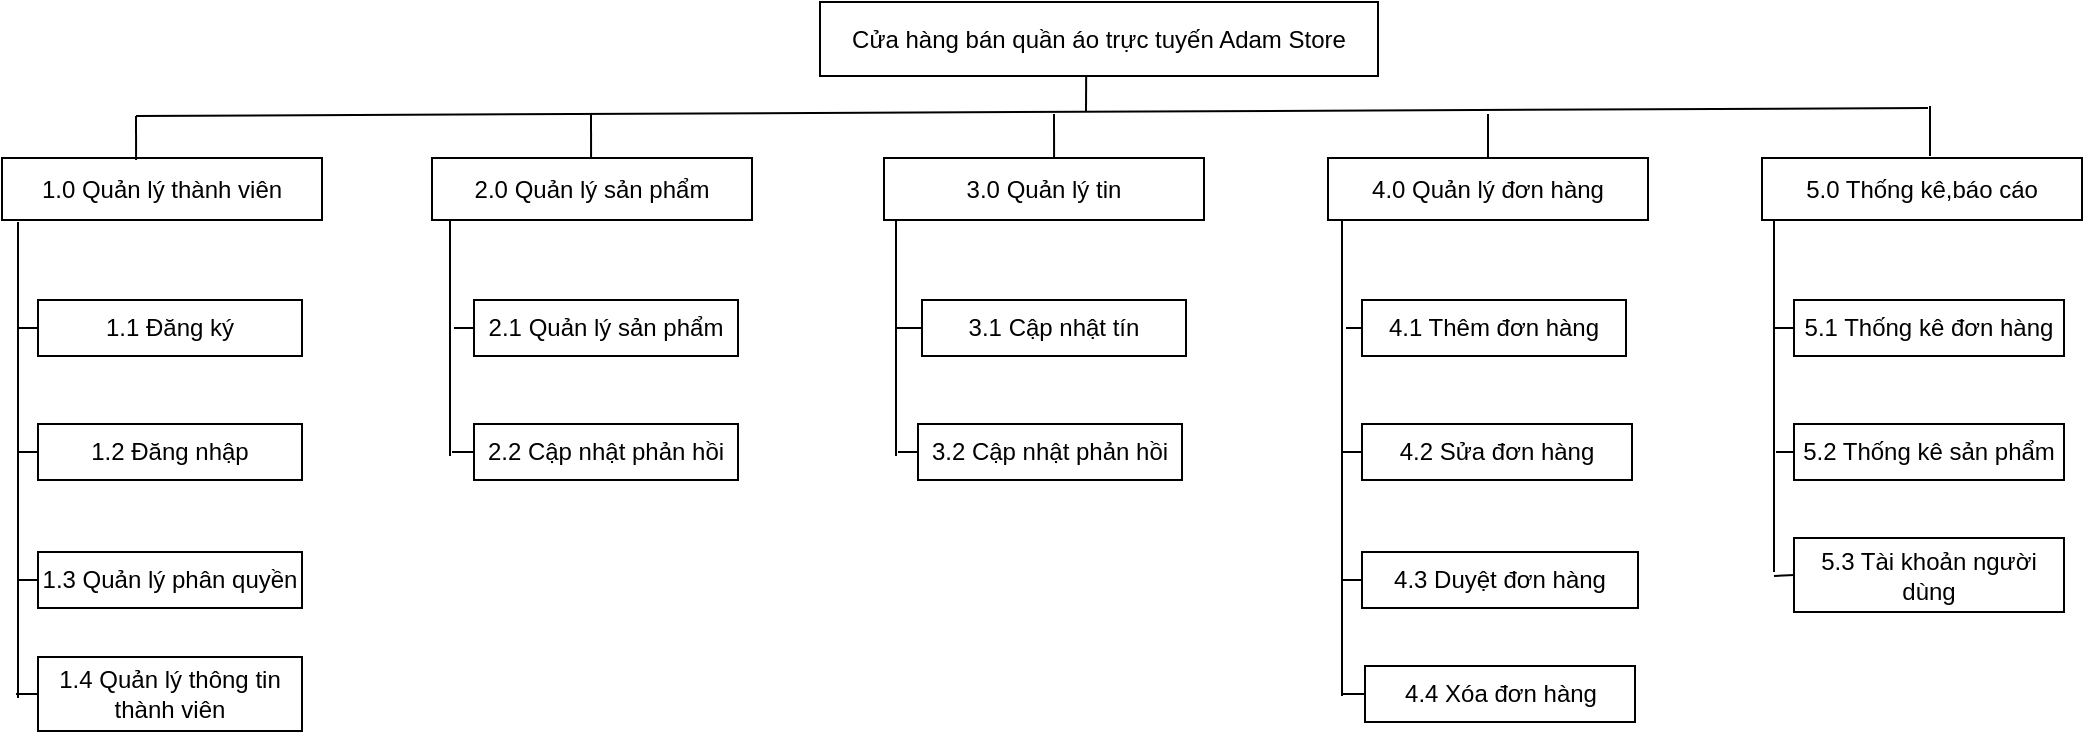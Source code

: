 <mxfile version="19.0.2" type="github">
  <diagram id="Q7r8swIHk41a4yUfuRp7" name="Page-1">
    <mxGraphModel dx="1247" dy="699" grid="0" gridSize="10" guides="1" tooltips="1" connect="1" arrows="1" fold="1" page="1" pageScale="1" pageWidth="827" pageHeight="1169" math="0" shadow="0">
      <root>
        <mxCell id="0" />
        <mxCell id="1" parent="0" />
        <mxCell id="YAWuwkbSx4N-kfHfklyR-1" value="Cửa hàng bán quần áo trực tuyến Adam Store" style="rounded=0;whiteSpace=wrap;html=1;" vertex="1" parent="1">
          <mxGeometry x="493" y="102" width="279" height="37" as="geometry" />
        </mxCell>
        <mxCell id="YAWuwkbSx4N-kfHfklyR-2" value="1.0 Quản lý thành viên" style="rounded=0;whiteSpace=wrap;html=1;" vertex="1" parent="1">
          <mxGeometry x="84" y="180" width="160" height="31" as="geometry" />
        </mxCell>
        <mxCell id="YAWuwkbSx4N-kfHfklyR-3" value="2.0 Quản lý sản phẩm" style="rounded=0;whiteSpace=wrap;html=1;" vertex="1" parent="1">
          <mxGeometry x="299" y="180" width="160" height="31" as="geometry" />
        </mxCell>
        <mxCell id="YAWuwkbSx4N-kfHfklyR-4" value="3.0 Quản lý tin" style="rounded=0;whiteSpace=wrap;html=1;" vertex="1" parent="1">
          <mxGeometry x="525" y="180" width="160" height="31" as="geometry" />
        </mxCell>
        <mxCell id="YAWuwkbSx4N-kfHfklyR-5" value="4.0 Quản lý đơn hàng" style="rounded=0;whiteSpace=wrap;html=1;" vertex="1" parent="1">
          <mxGeometry x="747" y="180" width="160" height="31" as="geometry" />
        </mxCell>
        <mxCell id="YAWuwkbSx4N-kfHfklyR-6" value="5.0 Thống kê,báo cáo" style="rounded=0;whiteSpace=wrap;html=1;" vertex="1" parent="1">
          <mxGeometry x="964" y="180" width="160" height="31" as="geometry" />
        </mxCell>
        <mxCell id="YAWuwkbSx4N-kfHfklyR-7" value="1.1 Đăng ký" style="rounded=0;whiteSpace=wrap;html=1;" vertex="1" parent="1">
          <mxGeometry x="102" y="251" width="132" height="28" as="geometry" />
        </mxCell>
        <mxCell id="YAWuwkbSx4N-kfHfklyR-8" value="1.2 Đăng nhập" style="rounded=0;whiteSpace=wrap;html=1;" vertex="1" parent="1">
          <mxGeometry x="102" y="313" width="132" height="28" as="geometry" />
        </mxCell>
        <mxCell id="YAWuwkbSx4N-kfHfklyR-9" value="1.3 Quản lý phân quyền" style="rounded=0;whiteSpace=wrap;html=1;" vertex="1" parent="1">
          <mxGeometry x="102" y="377" width="132" height="28" as="geometry" />
        </mxCell>
        <mxCell id="YAWuwkbSx4N-kfHfklyR-10" value="1.4 Quản lý thông tin thành viên" style="rounded=0;whiteSpace=wrap;html=1;" vertex="1" parent="1">
          <mxGeometry x="102" y="429.5" width="132" height="37" as="geometry" />
        </mxCell>
        <mxCell id="YAWuwkbSx4N-kfHfklyR-11" value="2.1 Quản lý sản phẩm" style="rounded=0;whiteSpace=wrap;html=1;" vertex="1" parent="1">
          <mxGeometry x="320" y="251" width="132" height="28" as="geometry" />
        </mxCell>
        <mxCell id="YAWuwkbSx4N-kfHfklyR-12" value="2.2 Cập nhật phản hồi" style="rounded=0;whiteSpace=wrap;html=1;" vertex="1" parent="1">
          <mxGeometry x="320" y="313" width="132" height="28" as="geometry" />
        </mxCell>
        <mxCell id="YAWuwkbSx4N-kfHfklyR-13" value="3.1 Cập nhật tín" style="rounded=0;whiteSpace=wrap;html=1;" vertex="1" parent="1">
          <mxGeometry x="544" y="251" width="132" height="28" as="geometry" />
        </mxCell>
        <mxCell id="YAWuwkbSx4N-kfHfklyR-14" value="3.2 Cập nhật phản hồi" style="rounded=0;whiteSpace=wrap;html=1;" vertex="1" parent="1">
          <mxGeometry x="542" y="313" width="132" height="28" as="geometry" />
        </mxCell>
        <mxCell id="YAWuwkbSx4N-kfHfklyR-15" value="4.1 Thêm đơn hàng" style="rounded=0;whiteSpace=wrap;html=1;" vertex="1" parent="1">
          <mxGeometry x="764" y="251" width="132" height="28" as="geometry" />
        </mxCell>
        <mxCell id="YAWuwkbSx4N-kfHfklyR-16" value="4.2 Sửa đơn hàng" style="rounded=0;whiteSpace=wrap;html=1;" vertex="1" parent="1">
          <mxGeometry x="764" y="313" width="135" height="28" as="geometry" />
        </mxCell>
        <mxCell id="YAWuwkbSx4N-kfHfklyR-17" value="4.3 Duyệt đơn hàng" style="rounded=0;whiteSpace=wrap;html=1;" vertex="1" parent="1">
          <mxGeometry x="764" y="377" width="138" height="28" as="geometry" />
        </mxCell>
        <mxCell id="YAWuwkbSx4N-kfHfklyR-18" value="4.4 Xóa đơn hàng" style="rounded=0;whiteSpace=wrap;html=1;" vertex="1" parent="1">
          <mxGeometry x="765.5" y="434" width="135" height="28" as="geometry" />
        </mxCell>
        <mxCell id="YAWuwkbSx4N-kfHfklyR-19" value="5.1 Thống kê đơn hàng" style="rounded=0;whiteSpace=wrap;html=1;" vertex="1" parent="1">
          <mxGeometry x="980" y="251" width="135" height="28" as="geometry" />
        </mxCell>
        <mxCell id="YAWuwkbSx4N-kfHfklyR-20" value="5.2 Thống kê sản phẩm" style="rounded=0;whiteSpace=wrap;html=1;" vertex="1" parent="1">
          <mxGeometry x="980" y="313" width="135" height="28" as="geometry" />
        </mxCell>
        <mxCell id="YAWuwkbSx4N-kfHfklyR-21" value="5.3 Tài khoản người dùng" style="rounded=0;whiteSpace=wrap;html=1;" vertex="1" parent="1">
          <mxGeometry x="980" y="370" width="135" height="37" as="geometry" />
        </mxCell>
        <mxCell id="YAWuwkbSx4N-kfHfklyR-22" value="" style="endArrow=none;html=1;rounded=0;entryX=0.477;entryY=1;entryDx=0;entryDy=0;entryPerimeter=0;" edge="1" parent="1" target="YAWuwkbSx4N-kfHfklyR-1">
          <mxGeometry width="50" height="50" relative="1" as="geometry">
            <mxPoint x="626" y="157" as="sourcePoint" />
            <mxPoint x="624" y="377" as="targetPoint" />
          </mxGeometry>
        </mxCell>
        <mxCell id="YAWuwkbSx4N-kfHfklyR-23" value="" style="endArrow=none;html=1;rounded=0;" edge="1" parent="1">
          <mxGeometry width="50" height="50" relative="1" as="geometry">
            <mxPoint x="151" y="159" as="sourcePoint" />
            <mxPoint x="1047" y="155" as="targetPoint" />
          </mxGeometry>
        </mxCell>
        <mxCell id="YAWuwkbSx4N-kfHfklyR-25" value="" style="endArrow=none;html=1;rounded=0;" edge="1" parent="1">
          <mxGeometry width="50" height="50" relative="1" as="geometry">
            <mxPoint x="92" y="450" as="sourcePoint" />
            <mxPoint x="92" y="212" as="targetPoint" />
          </mxGeometry>
        </mxCell>
        <mxCell id="YAWuwkbSx4N-kfHfklyR-26" value="" style="endArrow=none;html=1;rounded=0;" edge="1" parent="1">
          <mxGeometry width="50" height="50" relative="1" as="geometry">
            <mxPoint x="754" y="449" as="sourcePoint" />
            <mxPoint x="754" y="211" as="targetPoint" />
          </mxGeometry>
        </mxCell>
        <mxCell id="YAWuwkbSx4N-kfHfklyR-27" value="" style="endArrow=none;html=1;rounded=0;" edge="1" parent="1">
          <mxGeometry width="50" height="50" relative="1" as="geometry">
            <mxPoint x="308" y="329" as="sourcePoint" />
            <mxPoint x="308" y="211" as="targetPoint" />
          </mxGeometry>
        </mxCell>
        <mxCell id="YAWuwkbSx4N-kfHfklyR-28" value="" style="endArrow=none;html=1;rounded=0;" edge="1" parent="1">
          <mxGeometry width="50" height="50" relative="1" as="geometry">
            <mxPoint x="531" y="329" as="sourcePoint" />
            <mxPoint x="531" y="211" as="targetPoint" />
          </mxGeometry>
        </mxCell>
        <mxCell id="YAWuwkbSx4N-kfHfklyR-29" value="" style="endArrow=none;html=1;rounded=0;" edge="1" parent="1">
          <mxGeometry width="50" height="50" relative="1" as="geometry">
            <mxPoint x="970" y="387" as="sourcePoint" />
            <mxPoint x="970" y="211" as="targetPoint" />
          </mxGeometry>
        </mxCell>
        <mxCell id="YAWuwkbSx4N-kfHfklyR-30" value="" style="endArrow=none;html=1;rounded=0;exitX=0.419;exitY=0.032;exitDx=0;exitDy=0;exitPerimeter=0;" edge="1" parent="1" source="YAWuwkbSx4N-kfHfklyR-2">
          <mxGeometry width="50" height="50" relative="1" as="geometry">
            <mxPoint x="123" y="165" as="sourcePoint" />
            <mxPoint x="151" y="159" as="targetPoint" />
          </mxGeometry>
        </mxCell>
        <mxCell id="YAWuwkbSx4N-kfHfklyR-31" value="" style="endArrow=none;html=1;rounded=0;exitX=0.419;exitY=0.032;exitDx=0;exitDy=0;exitPerimeter=0;" edge="1" parent="1">
          <mxGeometry width="50" height="50" relative="1" as="geometry">
            <mxPoint x="378.54" y="180.002" as="sourcePoint" />
            <mxPoint x="378.5" y="158.01" as="targetPoint" />
          </mxGeometry>
        </mxCell>
        <mxCell id="YAWuwkbSx4N-kfHfklyR-33" value="" style="endArrow=none;html=1;rounded=0;exitX=0.419;exitY=0.032;exitDx=0;exitDy=0;exitPerimeter=0;" edge="1" parent="1">
          <mxGeometry width="50" height="50" relative="1" as="geometry">
            <mxPoint x="610.04" y="180.002" as="sourcePoint" />
            <mxPoint x="610" y="158.01" as="targetPoint" />
          </mxGeometry>
        </mxCell>
        <mxCell id="YAWuwkbSx4N-kfHfklyR-36" value="" style="endArrow=none;html=1;rounded=0;exitX=0.5;exitY=0;exitDx=0;exitDy=0;" edge="1" parent="1" source="YAWuwkbSx4N-kfHfklyR-5">
          <mxGeometry width="50" height="50" relative="1" as="geometry">
            <mxPoint x="574" y="428" as="sourcePoint" />
            <mxPoint x="827" y="158" as="targetPoint" />
          </mxGeometry>
        </mxCell>
        <mxCell id="YAWuwkbSx4N-kfHfklyR-37" value="" style="endArrow=none;html=1;rounded=0;" edge="1" parent="1">
          <mxGeometry width="50" height="50" relative="1" as="geometry">
            <mxPoint x="1048" y="179" as="sourcePoint" />
            <mxPoint x="1048" y="154" as="targetPoint" />
          </mxGeometry>
        </mxCell>
        <mxCell id="YAWuwkbSx4N-kfHfklyR-38" value="" style="endArrow=none;html=1;rounded=0;entryX=0;entryY=0.5;entryDx=0;entryDy=0;" edge="1" parent="1" target="YAWuwkbSx4N-kfHfklyR-19">
          <mxGeometry width="50" height="50" relative="1" as="geometry">
            <mxPoint x="970" y="265" as="sourcePoint" />
            <mxPoint x="854" y="296" as="targetPoint" />
          </mxGeometry>
        </mxCell>
        <mxCell id="YAWuwkbSx4N-kfHfklyR-40" value="" style="endArrow=none;html=1;rounded=0;entryX=0;entryY=0.5;entryDx=0;entryDy=0;" edge="1" parent="1" target="YAWuwkbSx4N-kfHfklyR-20">
          <mxGeometry width="50" height="50" relative="1" as="geometry">
            <mxPoint x="971" y="327" as="sourcePoint" />
            <mxPoint x="854" y="296" as="targetPoint" />
          </mxGeometry>
        </mxCell>
        <mxCell id="YAWuwkbSx4N-kfHfklyR-41" value="" style="endArrow=none;html=1;rounded=0;entryX=0;entryY=0.5;entryDx=0;entryDy=0;" edge="1" parent="1" target="YAWuwkbSx4N-kfHfklyR-21">
          <mxGeometry width="50" height="50" relative="1" as="geometry">
            <mxPoint x="970" y="389" as="sourcePoint" />
            <mxPoint x="854" y="296" as="targetPoint" />
          </mxGeometry>
        </mxCell>
        <mxCell id="YAWuwkbSx4N-kfHfklyR-42" value="" style="endArrow=none;html=1;rounded=0;entryX=0;entryY=0.5;entryDx=0;entryDy=0;" edge="1" parent="1" target="YAWuwkbSx4N-kfHfklyR-15">
          <mxGeometry width="50" height="50" relative="1" as="geometry">
            <mxPoint x="756" y="265" as="sourcePoint" />
            <mxPoint x="854" y="296" as="targetPoint" />
          </mxGeometry>
        </mxCell>
        <mxCell id="YAWuwkbSx4N-kfHfklyR-45" value="" style="endArrow=none;html=1;rounded=0;entryX=0;entryY=0.5;entryDx=0;entryDy=0;" edge="1" parent="1" target="YAWuwkbSx4N-kfHfklyR-18">
          <mxGeometry width="50" height="50" relative="1" as="geometry">
            <mxPoint x="754" y="448" as="sourcePoint" />
            <mxPoint x="854" y="296" as="targetPoint" />
          </mxGeometry>
        </mxCell>
        <mxCell id="YAWuwkbSx4N-kfHfklyR-46" value="" style="endArrow=none;html=1;rounded=0;exitX=0;exitY=0.5;exitDx=0;exitDy=0;" edge="1" parent="1" source="YAWuwkbSx4N-kfHfklyR-16">
          <mxGeometry width="50" height="50" relative="1" as="geometry">
            <mxPoint x="804" y="346" as="sourcePoint" />
            <mxPoint x="754" y="327" as="targetPoint" />
          </mxGeometry>
        </mxCell>
        <mxCell id="YAWuwkbSx4N-kfHfklyR-47" value="" style="endArrow=none;html=1;rounded=0;entryX=0;entryY=0.5;entryDx=0;entryDy=0;" edge="1" parent="1" target="YAWuwkbSx4N-kfHfklyR-17">
          <mxGeometry width="50" height="50" relative="1" as="geometry">
            <mxPoint x="754" y="391" as="sourcePoint" />
            <mxPoint x="854" y="296" as="targetPoint" />
          </mxGeometry>
        </mxCell>
        <mxCell id="YAWuwkbSx4N-kfHfklyR-48" value="" style="endArrow=none;html=1;rounded=0;entryX=0;entryY=0.5;entryDx=0;entryDy=0;" edge="1" parent="1" target="YAWuwkbSx4N-kfHfklyR-13">
          <mxGeometry width="50" height="50" relative="1" as="geometry">
            <mxPoint x="531" y="265" as="sourcePoint" />
            <mxPoint x="854" y="296" as="targetPoint" />
          </mxGeometry>
        </mxCell>
        <mxCell id="YAWuwkbSx4N-kfHfklyR-49" value="" style="endArrow=none;html=1;rounded=0;entryX=0;entryY=0.5;entryDx=0;entryDy=0;" edge="1" parent="1" target="YAWuwkbSx4N-kfHfklyR-14">
          <mxGeometry width="50" height="50" relative="1" as="geometry">
            <mxPoint x="532" y="327" as="sourcePoint" />
            <mxPoint x="854" y="296" as="targetPoint" />
          </mxGeometry>
        </mxCell>
        <mxCell id="YAWuwkbSx4N-kfHfklyR-50" value="" style="endArrow=none;html=1;rounded=0;entryX=0;entryY=0.5;entryDx=0;entryDy=0;" edge="1" parent="1" target="YAWuwkbSx4N-kfHfklyR-11">
          <mxGeometry width="50" height="50" relative="1" as="geometry">
            <mxPoint x="310" y="265" as="sourcePoint" />
            <mxPoint x="567" y="296" as="targetPoint" />
          </mxGeometry>
        </mxCell>
        <mxCell id="YAWuwkbSx4N-kfHfklyR-51" value="" style="endArrow=none;html=1;rounded=0;entryX=0;entryY=0.5;entryDx=0;entryDy=0;" edge="1" parent="1" target="YAWuwkbSx4N-kfHfklyR-12">
          <mxGeometry width="50" height="50" relative="1" as="geometry">
            <mxPoint x="309" y="327" as="sourcePoint" />
            <mxPoint x="567" y="296" as="targetPoint" />
          </mxGeometry>
        </mxCell>
        <mxCell id="YAWuwkbSx4N-kfHfklyR-53" style="edgeStyle=orthogonalEdgeStyle;rounded=0;orthogonalLoop=1;jettySize=auto;html=1;exitX=0.5;exitY=1;exitDx=0;exitDy=0;" edge="1" parent="1" source="YAWuwkbSx4N-kfHfklyR-12" target="YAWuwkbSx4N-kfHfklyR-12">
          <mxGeometry relative="1" as="geometry" />
        </mxCell>
        <mxCell id="YAWuwkbSx4N-kfHfklyR-54" value="" style="endArrow=none;html=1;rounded=0;exitX=0;exitY=0.5;exitDx=0;exitDy=0;" edge="1" parent="1" source="YAWuwkbSx4N-kfHfklyR-10">
          <mxGeometry width="50" height="50" relative="1" as="geometry">
            <mxPoint x="517" y="346" as="sourcePoint" />
            <mxPoint x="91" y="448" as="targetPoint" />
          </mxGeometry>
        </mxCell>
        <mxCell id="YAWuwkbSx4N-kfHfklyR-55" value="" style="endArrow=none;html=1;rounded=0;entryX=0;entryY=0.5;entryDx=0;entryDy=0;" edge="1" parent="1" target="YAWuwkbSx4N-kfHfklyR-9">
          <mxGeometry width="50" height="50" relative="1" as="geometry">
            <mxPoint x="92" y="391" as="sourcePoint" />
            <mxPoint x="567" y="296" as="targetPoint" />
          </mxGeometry>
        </mxCell>
        <mxCell id="YAWuwkbSx4N-kfHfklyR-56" value="" style="endArrow=none;html=1;rounded=0;entryX=0;entryY=0.5;entryDx=0;entryDy=0;" edge="1" parent="1" target="YAWuwkbSx4N-kfHfklyR-7">
          <mxGeometry width="50" height="50" relative="1" as="geometry">
            <mxPoint x="92" y="265" as="sourcePoint" />
            <mxPoint x="567" y="296" as="targetPoint" />
          </mxGeometry>
        </mxCell>
        <mxCell id="YAWuwkbSx4N-kfHfklyR-57" value="" style="endArrow=none;html=1;rounded=0;entryX=0;entryY=0.5;entryDx=0;entryDy=0;" edge="1" parent="1" target="YAWuwkbSx4N-kfHfklyR-8">
          <mxGeometry width="50" height="50" relative="1" as="geometry">
            <mxPoint x="92" y="327" as="sourcePoint" />
            <mxPoint x="567" y="296" as="targetPoint" />
          </mxGeometry>
        </mxCell>
      </root>
    </mxGraphModel>
  </diagram>
</mxfile>
